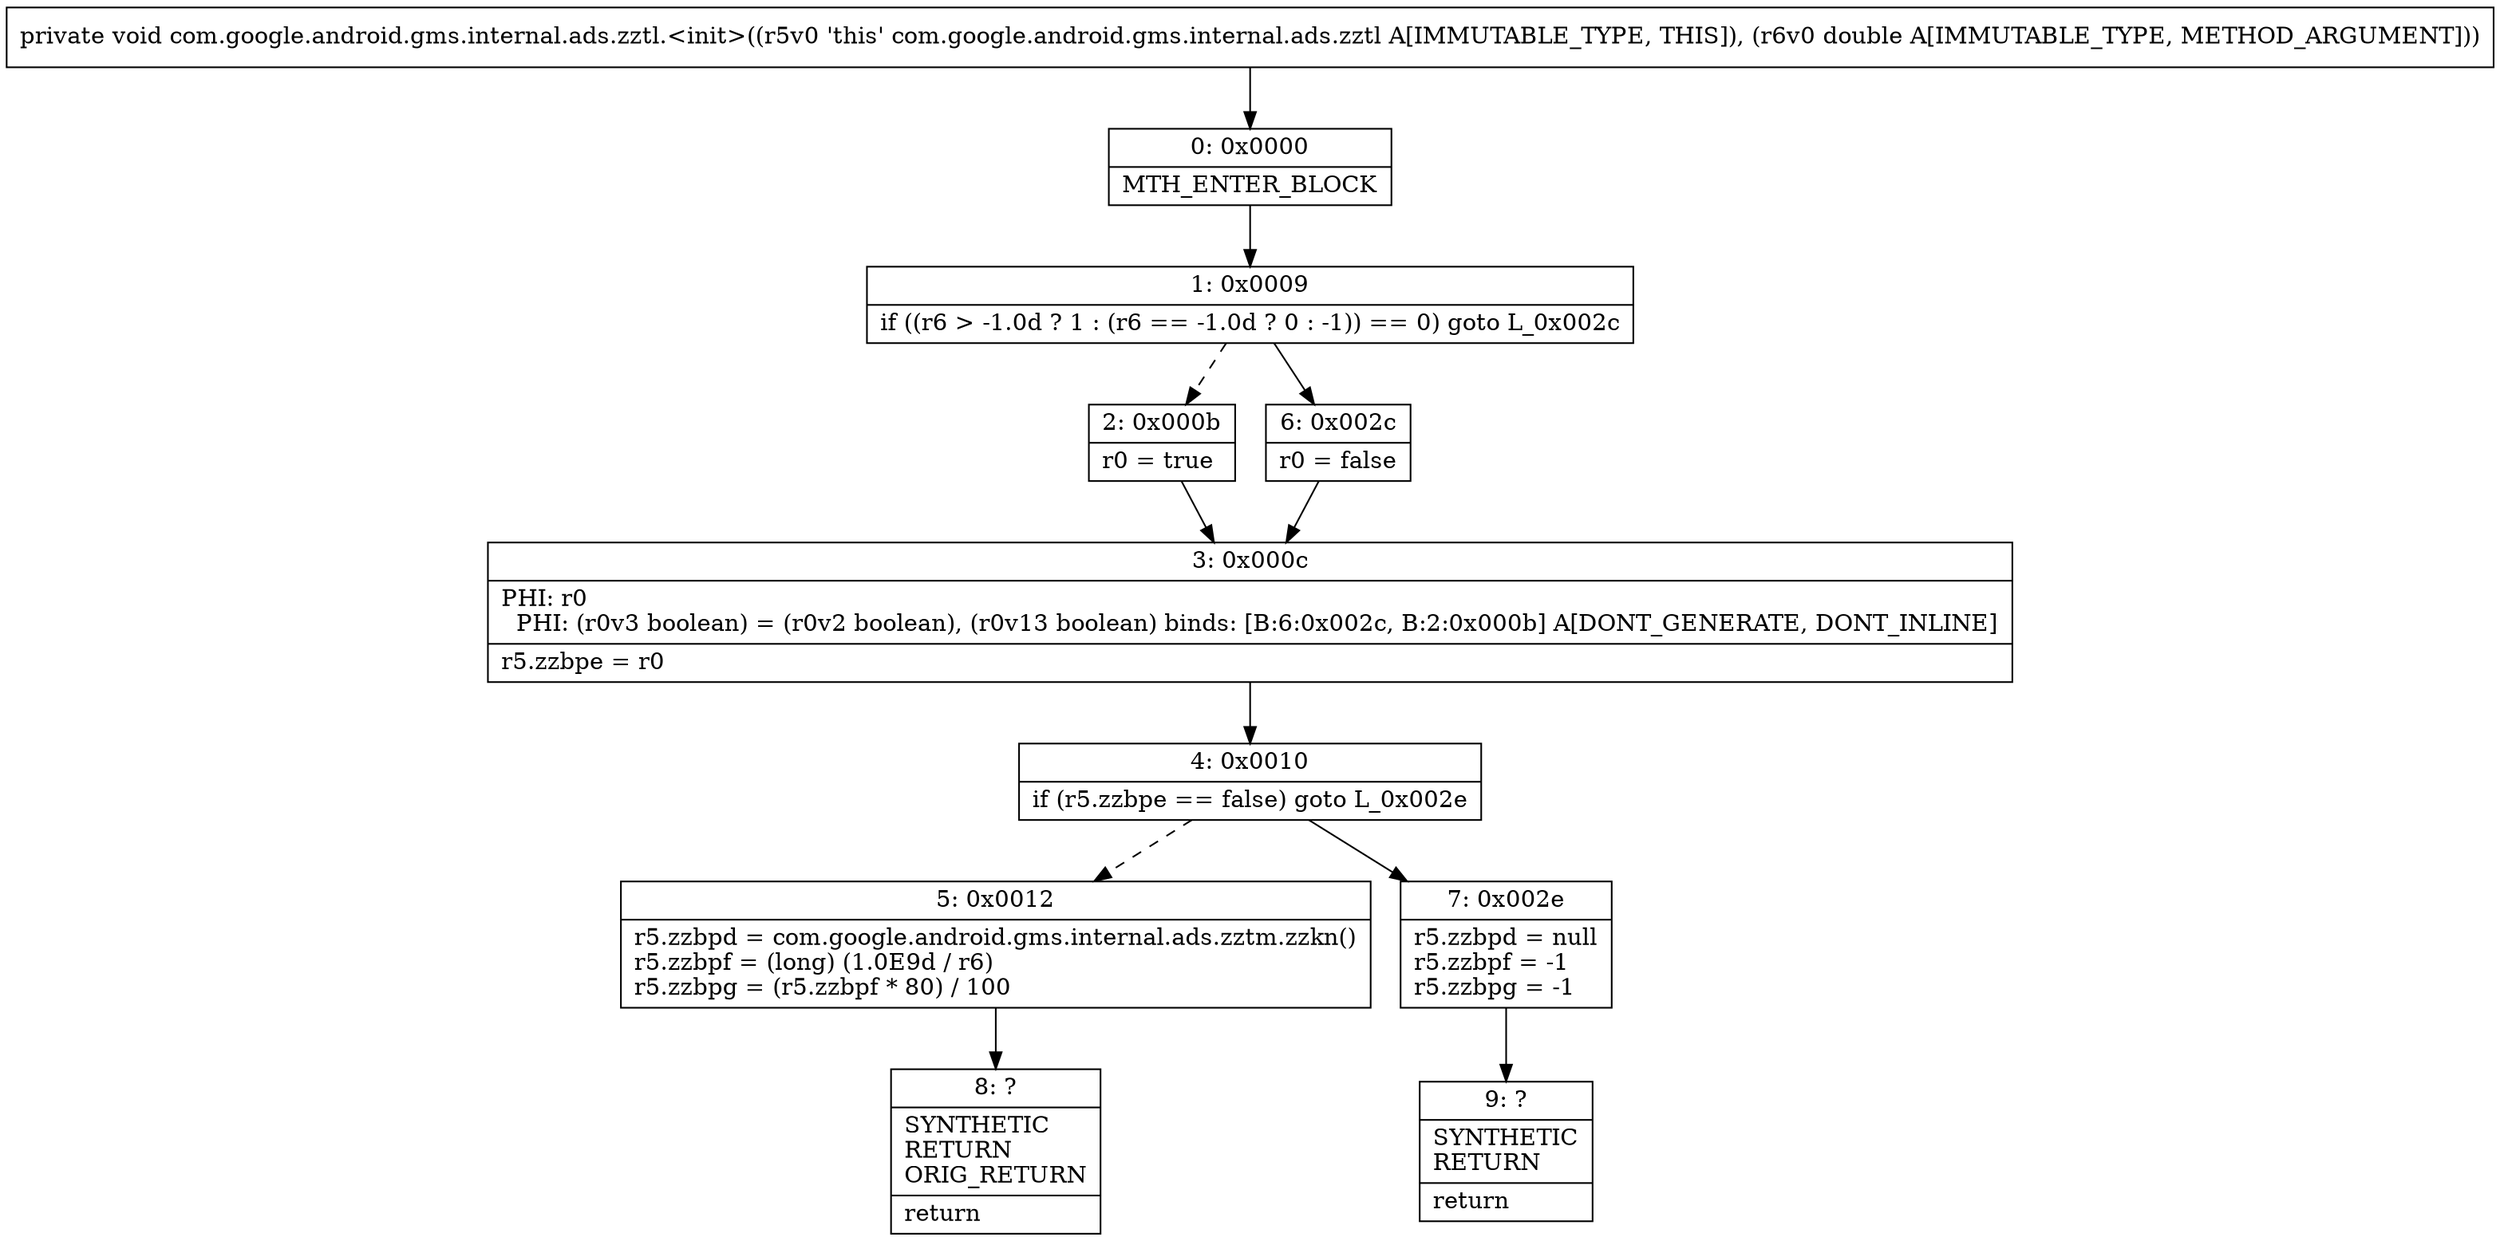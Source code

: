 digraph "CFG forcom.google.android.gms.internal.ads.zztl.\<init\>(D)V" {
Node_0 [shape=record,label="{0\:\ 0x0000|MTH_ENTER_BLOCK\l}"];
Node_1 [shape=record,label="{1\:\ 0x0009|if ((r6 \> \-1.0d ? 1 : (r6 == \-1.0d ? 0 : \-1)) == 0) goto L_0x002c\l}"];
Node_2 [shape=record,label="{2\:\ 0x000b|r0 = true\l}"];
Node_3 [shape=record,label="{3\:\ 0x000c|PHI: r0 \l  PHI: (r0v3 boolean) = (r0v2 boolean), (r0v13 boolean) binds: [B:6:0x002c, B:2:0x000b] A[DONT_GENERATE, DONT_INLINE]\l|r5.zzbpe = r0\l}"];
Node_4 [shape=record,label="{4\:\ 0x0010|if (r5.zzbpe == false) goto L_0x002e\l}"];
Node_5 [shape=record,label="{5\:\ 0x0012|r5.zzbpd = com.google.android.gms.internal.ads.zztm.zzkn()\lr5.zzbpf = (long) (1.0E9d \/ r6)\lr5.zzbpg = (r5.zzbpf * 80) \/ 100\l}"];
Node_6 [shape=record,label="{6\:\ 0x002c|r0 = false\l}"];
Node_7 [shape=record,label="{7\:\ 0x002e|r5.zzbpd = null\lr5.zzbpf = \-1\lr5.zzbpg = \-1\l}"];
Node_8 [shape=record,label="{8\:\ ?|SYNTHETIC\lRETURN\lORIG_RETURN\l|return\l}"];
Node_9 [shape=record,label="{9\:\ ?|SYNTHETIC\lRETURN\l|return\l}"];
MethodNode[shape=record,label="{private void com.google.android.gms.internal.ads.zztl.\<init\>((r5v0 'this' com.google.android.gms.internal.ads.zztl A[IMMUTABLE_TYPE, THIS]), (r6v0 double A[IMMUTABLE_TYPE, METHOD_ARGUMENT])) }"];
MethodNode -> Node_0;
Node_0 -> Node_1;
Node_1 -> Node_2[style=dashed];
Node_1 -> Node_6;
Node_2 -> Node_3;
Node_3 -> Node_4;
Node_4 -> Node_5[style=dashed];
Node_4 -> Node_7;
Node_5 -> Node_8;
Node_6 -> Node_3;
Node_7 -> Node_9;
}

